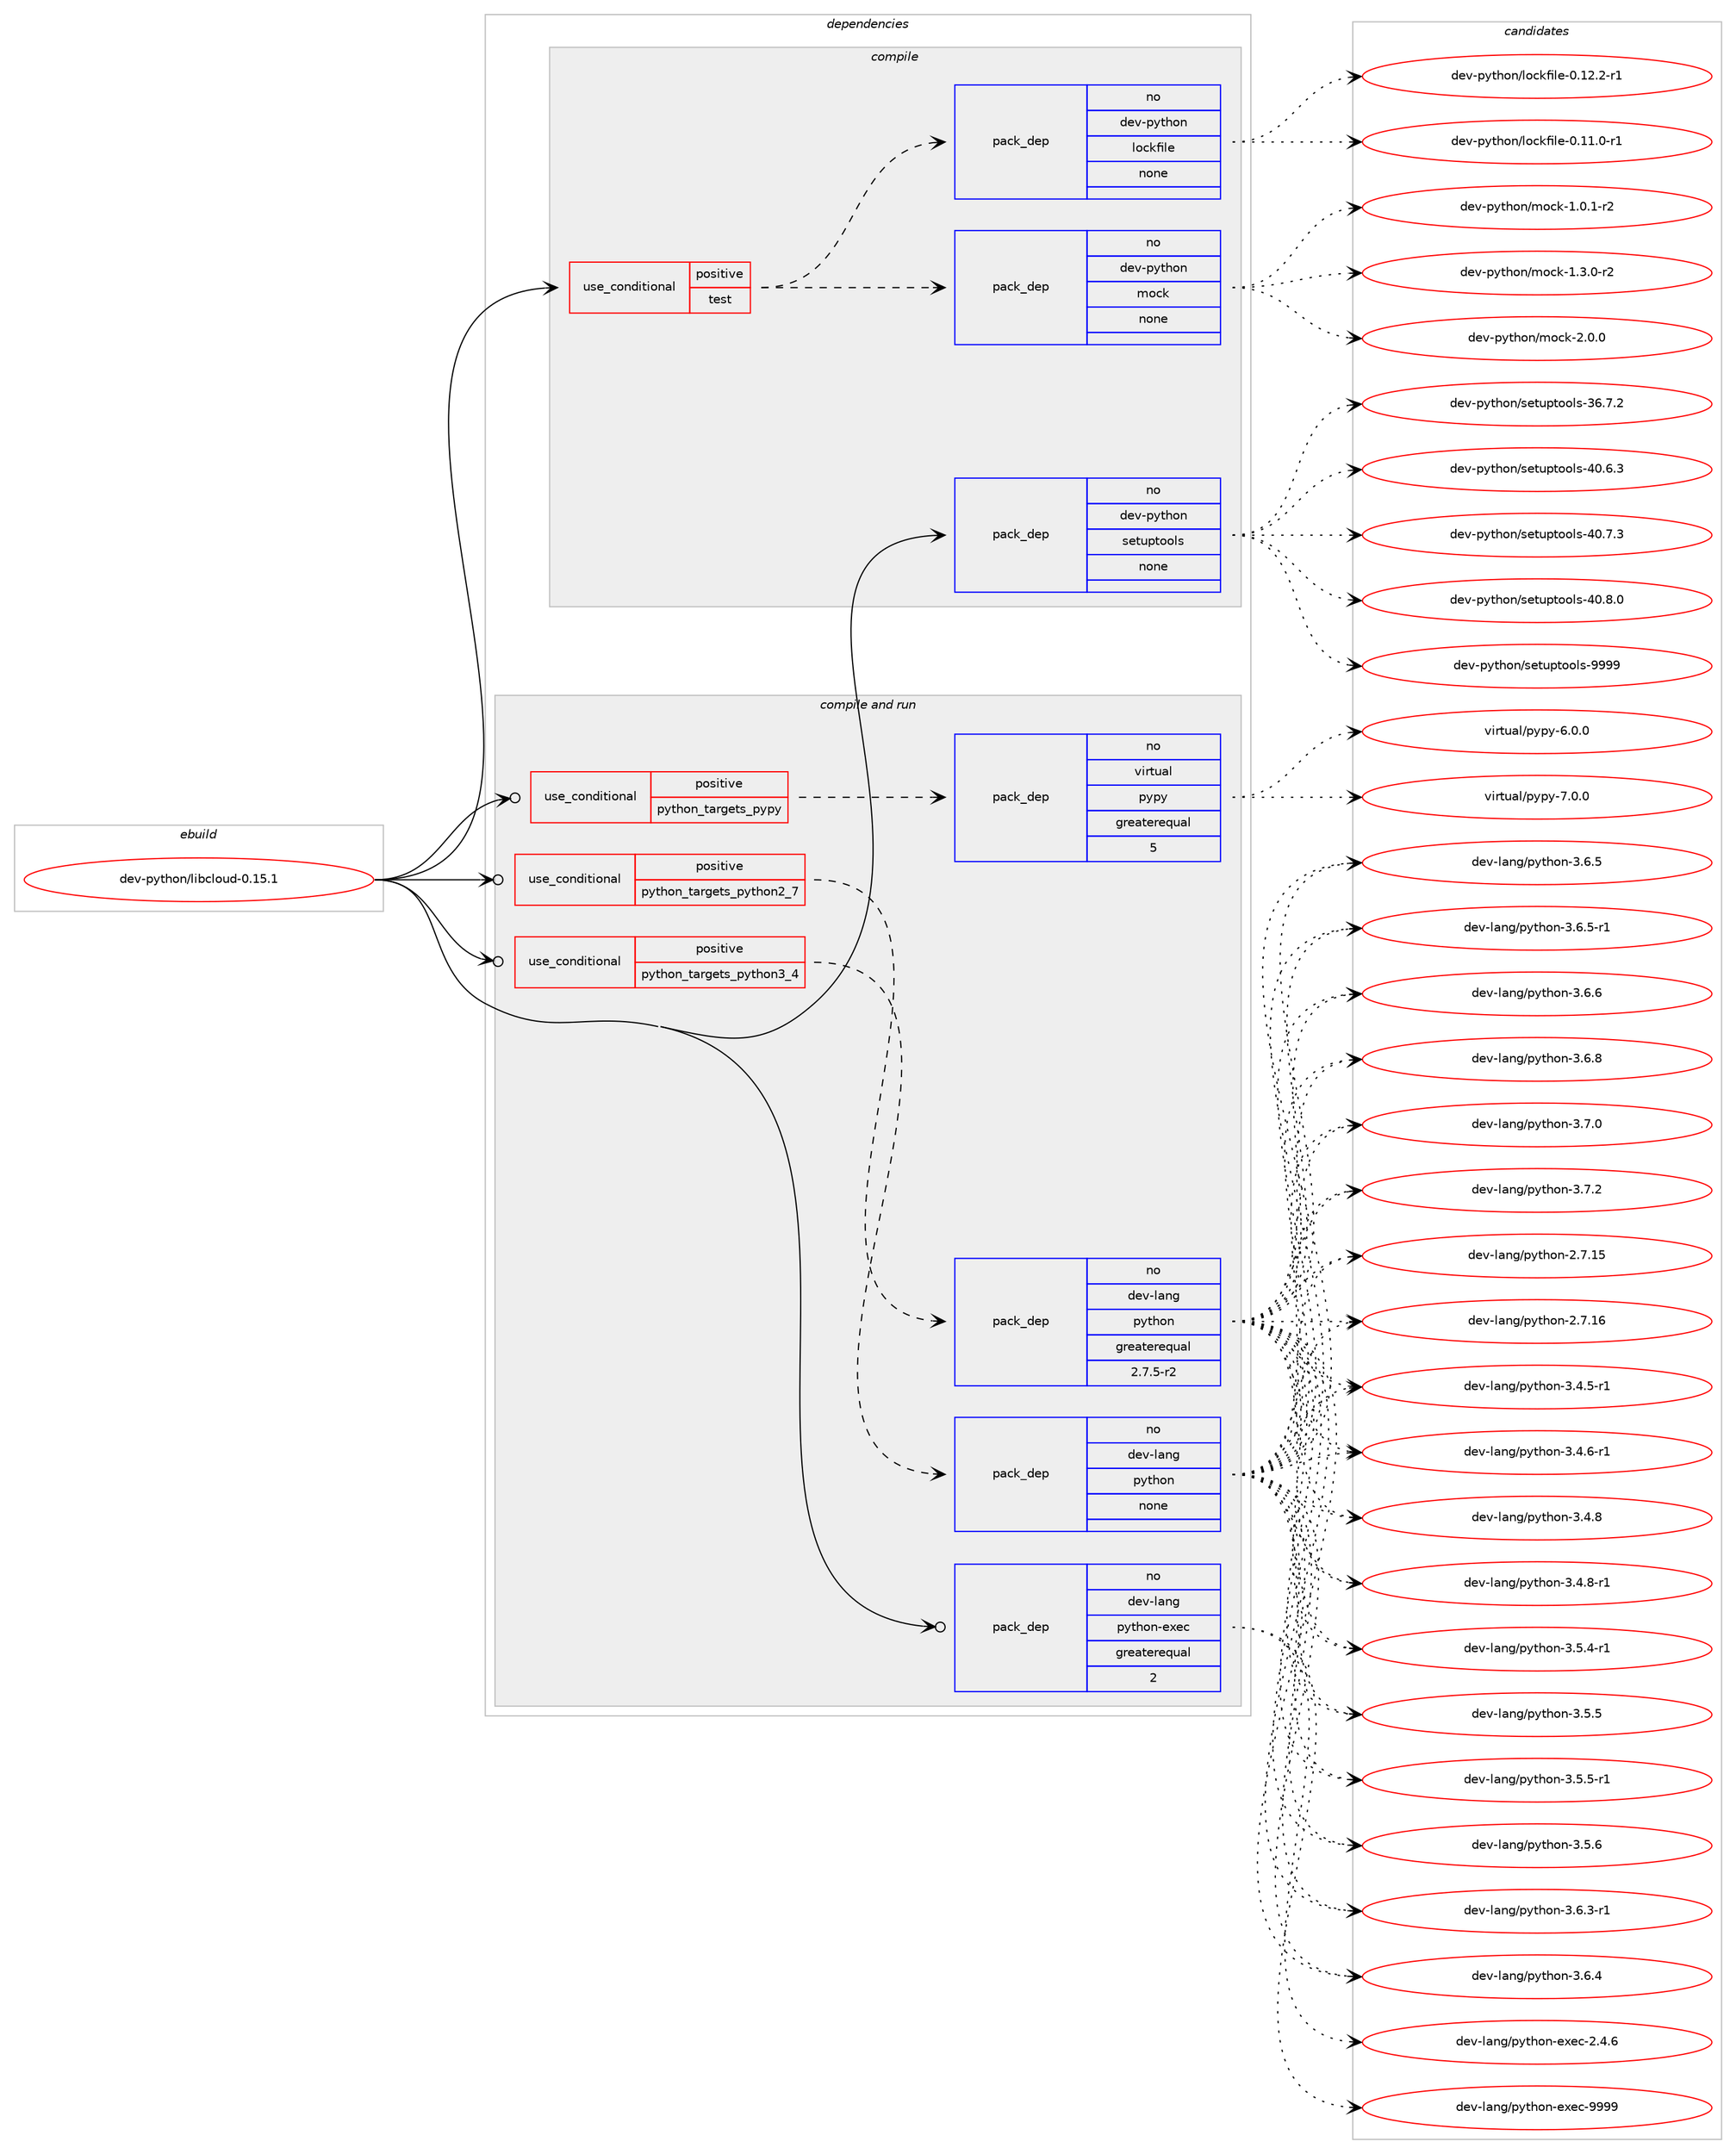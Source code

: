 digraph prolog {

# *************
# Graph options
# *************

newrank=true;
concentrate=true;
compound=true;
graph [rankdir=LR,fontname=Helvetica,fontsize=10,ranksep=1.5];#, ranksep=2.5, nodesep=0.2];
edge  [arrowhead=vee];
node  [fontname=Helvetica,fontsize=10];

# **********
# The ebuild
# **********

subgraph cluster_leftcol {
color=gray;
rank=same;
label=<<i>ebuild</i>>;
id [label="dev-python/libcloud-0.15.1", color=red, width=4, href="../dev-python/libcloud-0.15.1.svg"];
}

# ****************
# The dependencies
# ****************

subgraph cluster_midcol {
color=gray;
label=<<i>dependencies</i>>;
subgraph cluster_compile {
fillcolor="#eeeeee";
style=filled;
label=<<i>compile</i>>;
subgraph cond376801 {
dependency1416882 [label=<<TABLE BORDER="0" CELLBORDER="1" CELLSPACING="0" CELLPADDING="4"><TR><TD ROWSPAN="3" CELLPADDING="10">use_conditional</TD></TR><TR><TD>positive</TD></TR><TR><TD>test</TD></TR></TABLE>>, shape=none, color=red];
subgraph pack1016808 {
dependency1416883 [label=<<TABLE BORDER="0" CELLBORDER="1" CELLSPACING="0" CELLPADDING="4" WIDTH="220"><TR><TD ROWSPAN="6" CELLPADDING="30">pack_dep</TD></TR><TR><TD WIDTH="110">no</TD></TR><TR><TD>dev-python</TD></TR><TR><TD>mock</TD></TR><TR><TD>none</TD></TR><TR><TD></TD></TR></TABLE>>, shape=none, color=blue];
}
dependency1416882:e -> dependency1416883:w [weight=20,style="dashed",arrowhead="vee"];
subgraph pack1016809 {
dependency1416884 [label=<<TABLE BORDER="0" CELLBORDER="1" CELLSPACING="0" CELLPADDING="4" WIDTH="220"><TR><TD ROWSPAN="6" CELLPADDING="30">pack_dep</TD></TR><TR><TD WIDTH="110">no</TD></TR><TR><TD>dev-python</TD></TR><TR><TD>lockfile</TD></TR><TR><TD>none</TD></TR><TR><TD></TD></TR></TABLE>>, shape=none, color=blue];
}
dependency1416882:e -> dependency1416884:w [weight=20,style="dashed",arrowhead="vee"];
}
id:e -> dependency1416882:w [weight=20,style="solid",arrowhead="vee"];
subgraph pack1016810 {
dependency1416885 [label=<<TABLE BORDER="0" CELLBORDER="1" CELLSPACING="0" CELLPADDING="4" WIDTH="220"><TR><TD ROWSPAN="6" CELLPADDING="30">pack_dep</TD></TR><TR><TD WIDTH="110">no</TD></TR><TR><TD>dev-python</TD></TR><TR><TD>setuptools</TD></TR><TR><TD>none</TD></TR><TR><TD></TD></TR></TABLE>>, shape=none, color=blue];
}
id:e -> dependency1416885:w [weight=20,style="solid",arrowhead="vee"];
}
subgraph cluster_compileandrun {
fillcolor="#eeeeee";
style=filled;
label=<<i>compile and run</i>>;
subgraph cond376802 {
dependency1416886 [label=<<TABLE BORDER="0" CELLBORDER="1" CELLSPACING="0" CELLPADDING="4"><TR><TD ROWSPAN="3" CELLPADDING="10">use_conditional</TD></TR><TR><TD>positive</TD></TR><TR><TD>python_targets_pypy</TD></TR></TABLE>>, shape=none, color=red];
subgraph pack1016811 {
dependency1416887 [label=<<TABLE BORDER="0" CELLBORDER="1" CELLSPACING="0" CELLPADDING="4" WIDTH="220"><TR><TD ROWSPAN="6" CELLPADDING="30">pack_dep</TD></TR><TR><TD WIDTH="110">no</TD></TR><TR><TD>virtual</TD></TR><TR><TD>pypy</TD></TR><TR><TD>greaterequal</TD></TR><TR><TD>5</TD></TR></TABLE>>, shape=none, color=blue];
}
dependency1416886:e -> dependency1416887:w [weight=20,style="dashed",arrowhead="vee"];
}
id:e -> dependency1416886:w [weight=20,style="solid",arrowhead="odotvee"];
subgraph cond376803 {
dependency1416888 [label=<<TABLE BORDER="0" CELLBORDER="1" CELLSPACING="0" CELLPADDING="4"><TR><TD ROWSPAN="3" CELLPADDING="10">use_conditional</TD></TR><TR><TD>positive</TD></TR><TR><TD>python_targets_python2_7</TD></TR></TABLE>>, shape=none, color=red];
subgraph pack1016812 {
dependency1416889 [label=<<TABLE BORDER="0" CELLBORDER="1" CELLSPACING="0" CELLPADDING="4" WIDTH="220"><TR><TD ROWSPAN="6" CELLPADDING="30">pack_dep</TD></TR><TR><TD WIDTH="110">no</TD></TR><TR><TD>dev-lang</TD></TR><TR><TD>python</TD></TR><TR><TD>greaterequal</TD></TR><TR><TD>2.7.5-r2</TD></TR></TABLE>>, shape=none, color=blue];
}
dependency1416888:e -> dependency1416889:w [weight=20,style="dashed",arrowhead="vee"];
}
id:e -> dependency1416888:w [weight=20,style="solid",arrowhead="odotvee"];
subgraph cond376804 {
dependency1416890 [label=<<TABLE BORDER="0" CELLBORDER="1" CELLSPACING="0" CELLPADDING="4"><TR><TD ROWSPAN="3" CELLPADDING="10">use_conditional</TD></TR><TR><TD>positive</TD></TR><TR><TD>python_targets_python3_4</TD></TR></TABLE>>, shape=none, color=red];
subgraph pack1016813 {
dependency1416891 [label=<<TABLE BORDER="0" CELLBORDER="1" CELLSPACING="0" CELLPADDING="4" WIDTH="220"><TR><TD ROWSPAN="6" CELLPADDING="30">pack_dep</TD></TR><TR><TD WIDTH="110">no</TD></TR><TR><TD>dev-lang</TD></TR><TR><TD>python</TD></TR><TR><TD>none</TD></TR><TR><TD></TD></TR></TABLE>>, shape=none, color=blue];
}
dependency1416890:e -> dependency1416891:w [weight=20,style="dashed",arrowhead="vee"];
}
id:e -> dependency1416890:w [weight=20,style="solid",arrowhead="odotvee"];
subgraph pack1016814 {
dependency1416892 [label=<<TABLE BORDER="0" CELLBORDER="1" CELLSPACING="0" CELLPADDING="4" WIDTH="220"><TR><TD ROWSPAN="6" CELLPADDING="30">pack_dep</TD></TR><TR><TD WIDTH="110">no</TD></TR><TR><TD>dev-lang</TD></TR><TR><TD>python-exec</TD></TR><TR><TD>greaterequal</TD></TR><TR><TD>2</TD></TR></TABLE>>, shape=none, color=blue];
}
id:e -> dependency1416892:w [weight=20,style="solid",arrowhead="odotvee"];
}
subgraph cluster_run {
fillcolor="#eeeeee";
style=filled;
label=<<i>run</i>>;
}
}

# **************
# The candidates
# **************

subgraph cluster_choices {
rank=same;
color=gray;
label=<<i>candidates</i>>;

subgraph choice1016808 {
color=black;
nodesep=1;
choice1001011184511212111610411111047109111991074549464846494511450 [label="dev-python/mock-1.0.1-r2", color=red, width=4,href="../dev-python/mock-1.0.1-r2.svg"];
choice1001011184511212111610411111047109111991074549465146484511450 [label="dev-python/mock-1.3.0-r2", color=red, width=4,href="../dev-python/mock-1.3.0-r2.svg"];
choice100101118451121211161041111104710911199107455046484648 [label="dev-python/mock-2.0.0", color=red, width=4,href="../dev-python/mock-2.0.0.svg"];
dependency1416883:e -> choice1001011184511212111610411111047109111991074549464846494511450:w [style=dotted,weight="100"];
dependency1416883:e -> choice1001011184511212111610411111047109111991074549465146484511450:w [style=dotted,weight="100"];
dependency1416883:e -> choice100101118451121211161041111104710911199107455046484648:w [style=dotted,weight="100"];
}
subgraph choice1016809 {
color=black;
nodesep=1;
choice100101118451121211161041111104710811199107102105108101454846494946484511449 [label="dev-python/lockfile-0.11.0-r1", color=red, width=4,href="../dev-python/lockfile-0.11.0-r1.svg"];
choice100101118451121211161041111104710811199107102105108101454846495046504511449 [label="dev-python/lockfile-0.12.2-r1", color=red, width=4,href="../dev-python/lockfile-0.12.2-r1.svg"];
dependency1416884:e -> choice100101118451121211161041111104710811199107102105108101454846494946484511449:w [style=dotted,weight="100"];
dependency1416884:e -> choice100101118451121211161041111104710811199107102105108101454846495046504511449:w [style=dotted,weight="100"];
}
subgraph choice1016810 {
color=black;
nodesep=1;
choice100101118451121211161041111104711510111611711211611111110811545515446554650 [label="dev-python/setuptools-36.7.2", color=red, width=4,href="../dev-python/setuptools-36.7.2.svg"];
choice100101118451121211161041111104711510111611711211611111110811545524846544651 [label="dev-python/setuptools-40.6.3", color=red, width=4,href="../dev-python/setuptools-40.6.3.svg"];
choice100101118451121211161041111104711510111611711211611111110811545524846554651 [label="dev-python/setuptools-40.7.3", color=red, width=4,href="../dev-python/setuptools-40.7.3.svg"];
choice100101118451121211161041111104711510111611711211611111110811545524846564648 [label="dev-python/setuptools-40.8.0", color=red, width=4,href="../dev-python/setuptools-40.8.0.svg"];
choice10010111845112121116104111110471151011161171121161111111081154557575757 [label="dev-python/setuptools-9999", color=red, width=4,href="../dev-python/setuptools-9999.svg"];
dependency1416885:e -> choice100101118451121211161041111104711510111611711211611111110811545515446554650:w [style=dotted,weight="100"];
dependency1416885:e -> choice100101118451121211161041111104711510111611711211611111110811545524846544651:w [style=dotted,weight="100"];
dependency1416885:e -> choice100101118451121211161041111104711510111611711211611111110811545524846554651:w [style=dotted,weight="100"];
dependency1416885:e -> choice100101118451121211161041111104711510111611711211611111110811545524846564648:w [style=dotted,weight="100"];
dependency1416885:e -> choice10010111845112121116104111110471151011161171121161111111081154557575757:w [style=dotted,weight="100"];
}
subgraph choice1016811 {
color=black;
nodesep=1;
choice1181051141161179710847112121112121455446484648 [label="virtual/pypy-6.0.0", color=red, width=4,href="../virtual/pypy-6.0.0.svg"];
choice1181051141161179710847112121112121455546484648 [label="virtual/pypy-7.0.0", color=red, width=4,href="../virtual/pypy-7.0.0.svg"];
dependency1416887:e -> choice1181051141161179710847112121112121455446484648:w [style=dotted,weight="100"];
dependency1416887:e -> choice1181051141161179710847112121112121455546484648:w [style=dotted,weight="100"];
}
subgraph choice1016812 {
color=black;
nodesep=1;
choice10010111845108971101034711212111610411111045504655464953 [label="dev-lang/python-2.7.15", color=red, width=4,href="../dev-lang/python-2.7.15.svg"];
choice10010111845108971101034711212111610411111045504655464954 [label="dev-lang/python-2.7.16", color=red, width=4,href="../dev-lang/python-2.7.16.svg"];
choice1001011184510897110103471121211161041111104551465246534511449 [label="dev-lang/python-3.4.5-r1", color=red, width=4,href="../dev-lang/python-3.4.5-r1.svg"];
choice1001011184510897110103471121211161041111104551465246544511449 [label="dev-lang/python-3.4.6-r1", color=red, width=4,href="../dev-lang/python-3.4.6-r1.svg"];
choice100101118451089711010347112121116104111110455146524656 [label="dev-lang/python-3.4.8", color=red, width=4,href="../dev-lang/python-3.4.8.svg"];
choice1001011184510897110103471121211161041111104551465246564511449 [label="dev-lang/python-3.4.8-r1", color=red, width=4,href="../dev-lang/python-3.4.8-r1.svg"];
choice1001011184510897110103471121211161041111104551465346524511449 [label="dev-lang/python-3.5.4-r1", color=red, width=4,href="../dev-lang/python-3.5.4-r1.svg"];
choice100101118451089711010347112121116104111110455146534653 [label="dev-lang/python-3.5.5", color=red, width=4,href="../dev-lang/python-3.5.5.svg"];
choice1001011184510897110103471121211161041111104551465346534511449 [label="dev-lang/python-3.5.5-r1", color=red, width=4,href="../dev-lang/python-3.5.5-r1.svg"];
choice100101118451089711010347112121116104111110455146534654 [label="dev-lang/python-3.5.6", color=red, width=4,href="../dev-lang/python-3.5.6.svg"];
choice1001011184510897110103471121211161041111104551465446514511449 [label="dev-lang/python-3.6.3-r1", color=red, width=4,href="../dev-lang/python-3.6.3-r1.svg"];
choice100101118451089711010347112121116104111110455146544652 [label="dev-lang/python-3.6.4", color=red, width=4,href="../dev-lang/python-3.6.4.svg"];
choice100101118451089711010347112121116104111110455146544653 [label="dev-lang/python-3.6.5", color=red, width=4,href="../dev-lang/python-3.6.5.svg"];
choice1001011184510897110103471121211161041111104551465446534511449 [label="dev-lang/python-3.6.5-r1", color=red, width=4,href="../dev-lang/python-3.6.5-r1.svg"];
choice100101118451089711010347112121116104111110455146544654 [label="dev-lang/python-3.6.6", color=red, width=4,href="../dev-lang/python-3.6.6.svg"];
choice100101118451089711010347112121116104111110455146544656 [label="dev-lang/python-3.6.8", color=red, width=4,href="../dev-lang/python-3.6.8.svg"];
choice100101118451089711010347112121116104111110455146554648 [label="dev-lang/python-3.7.0", color=red, width=4,href="../dev-lang/python-3.7.0.svg"];
choice100101118451089711010347112121116104111110455146554650 [label="dev-lang/python-3.7.2", color=red, width=4,href="../dev-lang/python-3.7.2.svg"];
dependency1416889:e -> choice10010111845108971101034711212111610411111045504655464953:w [style=dotted,weight="100"];
dependency1416889:e -> choice10010111845108971101034711212111610411111045504655464954:w [style=dotted,weight="100"];
dependency1416889:e -> choice1001011184510897110103471121211161041111104551465246534511449:w [style=dotted,weight="100"];
dependency1416889:e -> choice1001011184510897110103471121211161041111104551465246544511449:w [style=dotted,weight="100"];
dependency1416889:e -> choice100101118451089711010347112121116104111110455146524656:w [style=dotted,weight="100"];
dependency1416889:e -> choice1001011184510897110103471121211161041111104551465246564511449:w [style=dotted,weight="100"];
dependency1416889:e -> choice1001011184510897110103471121211161041111104551465346524511449:w [style=dotted,weight="100"];
dependency1416889:e -> choice100101118451089711010347112121116104111110455146534653:w [style=dotted,weight="100"];
dependency1416889:e -> choice1001011184510897110103471121211161041111104551465346534511449:w [style=dotted,weight="100"];
dependency1416889:e -> choice100101118451089711010347112121116104111110455146534654:w [style=dotted,weight="100"];
dependency1416889:e -> choice1001011184510897110103471121211161041111104551465446514511449:w [style=dotted,weight="100"];
dependency1416889:e -> choice100101118451089711010347112121116104111110455146544652:w [style=dotted,weight="100"];
dependency1416889:e -> choice100101118451089711010347112121116104111110455146544653:w [style=dotted,weight="100"];
dependency1416889:e -> choice1001011184510897110103471121211161041111104551465446534511449:w [style=dotted,weight="100"];
dependency1416889:e -> choice100101118451089711010347112121116104111110455146544654:w [style=dotted,weight="100"];
dependency1416889:e -> choice100101118451089711010347112121116104111110455146544656:w [style=dotted,weight="100"];
dependency1416889:e -> choice100101118451089711010347112121116104111110455146554648:w [style=dotted,weight="100"];
dependency1416889:e -> choice100101118451089711010347112121116104111110455146554650:w [style=dotted,weight="100"];
}
subgraph choice1016813 {
color=black;
nodesep=1;
choice10010111845108971101034711212111610411111045504655464953 [label="dev-lang/python-2.7.15", color=red, width=4,href="../dev-lang/python-2.7.15.svg"];
choice10010111845108971101034711212111610411111045504655464954 [label="dev-lang/python-2.7.16", color=red, width=4,href="../dev-lang/python-2.7.16.svg"];
choice1001011184510897110103471121211161041111104551465246534511449 [label="dev-lang/python-3.4.5-r1", color=red, width=4,href="../dev-lang/python-3.4.5-r1.svg"];
choice1001011184510897110103471121211161041111104551465246544511449 [label="dev-lang/python-3.4.6-r1", color=red, width=4,href="../dev-lang/python-3.4.6-r1.svg"];
choice100101118451089711010347112121116104111110455146524656 [label="dev-lang/python-3.4.8", color=red, width=4,href="../dev-lang/python-3.4.8.svg"];
choice1001011184510897110103471121211161041111104551465246564511449 [label="dev-lang/python-3.4.8-r1", color=red, width=4,href="../dev-lang/python-3.4.8-r1.svg"];
choice1001011184510897110103471121211161041111104551465346524511449 [label="dev-lang/python-3.5.4-r1", color=red, width=4,href="../dev-lang/python-3.5.4-r1.svg"];
choice100101118451089711010347112121116104111110455146534653 [label="dev-lang/python-3.5.5", color=red, width=4,href="../dev-lang/python-3.5.5.svg"];
choice1001011184510897110103471121211161041111104551465346534511449 [label="dev-lang/python-3.5.5-r1", color=red, width=4,href="../dev-lang/python-3.5.5-r1.svg"];
choice100101118451089711010347112121116104111110455146534654 [label="dev-lang/python-3.5.6", color=red, width=4,href="../dev-lang/python-3.5.6.svg"];
choice1001011184510897110103471121211161041111104551465446514511449 [label="dev-lang/python-3.6.3-r1", color=red, width=4,href="../dev-lang/python-3.6.3-r1.svg"];
choice100101118451089711010347112121116104111110455146544652 [label="dev-lang/python-3.6.4", color=red, width=4,href="../dev-lang/python-3.6.4.svg"];
choice100101118451089711010347112121116104111110455146544653 [label="dev-lang/python-3.6.5", color=red, width=4,href="../dev-lang/python-3.6.5.svg"];
choice1001011184510897110103471121211161041111104551465446534511449 [label="dev-lang/python-3.6.5-r1", color=red, width=4,href="../dev-lang/python-3.6.5-r1.svg"];
choice100101118451089711010347112121116104111110455146544654 [label="dev-lang/python-3.6.6", color=red, width=4,href="../dev-lang/python-3.6.6.svg"];
choice100101118451089711010347112121116104111110455146544656 [label="dev-lang/python-3.6.8", color=red, width=4,href="../dev-lang/python-3.6.8.svg"];
choice100101118451089711010347112121116104111110455146554648 [label="dev-lang/python-3.7.0", color=red, width=4,href="../dev-lang/python-3.7.0.svg"];
choice100101118451089711010347112121116104111110455146554650 [label="dev-lang/python-3.7.2", color=red, width=4,href="../dev-lang/python-3.7.2.svg"];
dependency1416891:e -> choice10010111845108971101034711212111610411111045504655464953:w [style=dotted,weight="100"];
dependency1416891:e -> choice10010111845108971101034711212111610411111045504655464954:w [style=dotted,weight="100"];
dependency1416891:e -> choice1001011184510897110103471121211161041111104551465246534511449:w [style=dotted,weight="100"];
dependency1416891:e -> choice1001011184510897110103471121211161041111104551465246544511449:w [style=dotted,weight="100"];
dependency1416891:e -> choice100101118451089711010347112121116104111110455146524656:w [style=dotted,weight="100"];
dependency1416891:e -> choice1001011184510897110103471121211161041111104551465246564511449:w [style=dotted,weight="100"];
dependency1416891:e -> choice1001011184510897110103471121211161041111104551465346524511449:w [style=dotted,weight="100"];
dependency1416891:e -> choice100101118451089711010347112121116104111110455146534653:w [style=dotted,weight="100"];
dependency1416891:e -> choice1001011184510897110103471121211161041111104551465346534511449:w [style=dotted,weight="100"];
dependency1416891:e -> choice100101118451089711010347112121116104111110455146534654:w [style=dotted,weight="100"];
dependency1416891:e -> choice1001011184510897110103471121211161041111104551465446514511449:w [style=dotted,weight="100"];
dependency1416891:e -> choice100101118451089711010347112121116104111110455146544652:w [style=dotted,weight="100"];
dependency1416891:e -> choice100101118451089711010347112121116104111110455146544653:w [style=dotted,weight="100"];
dependency1416891:e -> choice1001011184510897110103471121211161041111104551465446534511449:w [style=dotted,weight="100"];
dependency1416891:e -> choice100101118451089711010347112121116104111110455146544654:w [style=dotted,weight="100"];
dependency1416891:e -> choice100101118451089711010347112121116104111110455146544656:w [style=dotted,weight="100"];
dependency1416891:e -> choice100101118451089711010347112121116104111110455146554648:w [style=dotted,weight="100"];
dependency1416891:e -> choice100101118451089711010347112121116104111110455146554650:w [style=dotted,weight="100"];
}
subgraph choice1016814 {
color=black;
nodesep=1;
choice1001011184510897110103471121211161041111104510112010199455046524654 [label="dev-lang/python-exec-2.4.6", color=red, width=4,href="../dev-lang/python-exec-2.4.6.svg"];
choice10010111845108971101034711212111610411111045101120101994557575757 [label="dev-lang/python-exec-9999", color=red, width=4,href="../dev-lang/python-exec-9999.svg"];
dependency1416892:e -> choice1001011184510897110103471121211161041111104510112010199455046524654:w [style=dotted,weight="100"];
dependency1416892:e -> choice10010111845108971101034711212111610411111045101120101994557575757:w [style=dotted,weight="100"];
}
}

}
